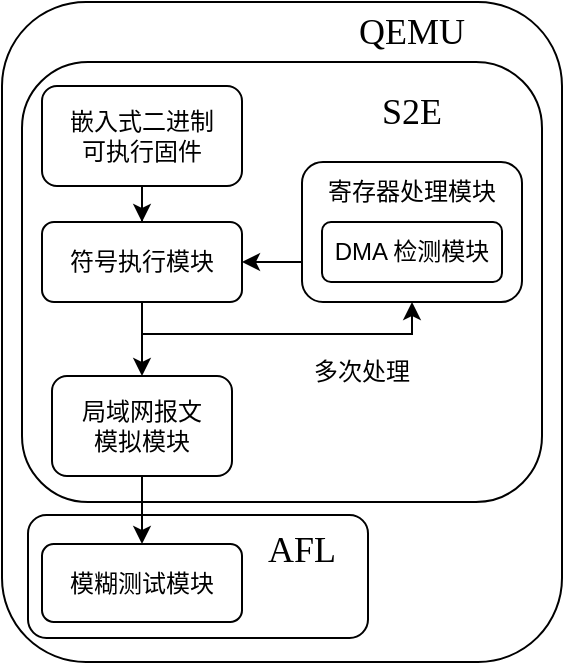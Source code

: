 <mxfile version="18.1.3" type="github" pages="6">
  <diagram id="nE82t7Sst-BgRWtlC8uI" name="系统结构">
    <mxGraphModel dx="1221" dy="620" grid="1" gridSize="10" guides="1" tooltips="1" connect="1" arrows="1" fold="1" page="1" pageScale="1" pageWidth="827" pageHeight="1169" math="0" shadow="0">
      <root>
        <mxCell id="0" />
        <mxCell id="1" parent="0" />
        <mxCell id="rAHRE5KFRPkHDP4VCmhV-14" value="" style="rounded=1;whiteSpace=wrap;html=1;fontFamily=Lucida Console;" parent="1" vertex="1">
          <mxGeometry x="190" y="130" width="280" height="330" as="geometry" />
        </mxCell>
        <mxCell id="rAHRE5KFRPkHDP4VCmhV-17" value="" style="rounded=1;whiteSpace=wrap;html=1;strokeWidth=1;fontFamily=Lucida Console;" parent="1" vertex="1">
          <mxGeometry x="200" y="160" width="260" height="220" as="geometry" />
        </mxCell>
        <mxCell id="rAHRE5KFRPkHDP4VCmhV-6" style="edgeStyle=orthogonalEdgeStyle;rounded=0;orthogonalLoop=1;jettySize=auto;html=1;fontFamily=Lucida Console;" parent="1" source="rAHRE5KFRPkHDP4VCmhV-1" target="rAHRE5KFRPkHDP4VCmhV-2" edge="1">
          <mxGeometry relative="1" as="geometry" />
        </mxCell>
        <mxCell id="rAHRE5KFRPkHDP4VCmhV-1" value="&lt;div&gt;嵌入式二进制&lt;/div&gt;&lt;div&gt;可执行固件&lt;/div&gt;" style="rounded=1;whiteSpace=wrap;html=1;fontFamily=Lucida Console;" parent="1" vertex="1">
          <mxGeometry x="210" y="172" width="100" height="50" as="geometry" />
        </mxCell>
        <mxCell id="rAHRE5KFRPkHDP4VCmhV-7" style="edgeStyle=orthogonalEdgeStyle;rounded=0;orthogonalLoop=1;jettySize=auto;html=1;fontFamily=Lucida Console;" parent="1" source="rAHRE5KFRPkHDP4VCmhV-2" target="rAHRE5KFRPkHDP4VCmhV-4" edge="1">
          <mxGeometry relative="1" as="geometry" />
        </mxCell>
        <mxCell id="rAHRE5KFRPkHDP4VCmhV-10" style="edgeStyle=orthogonalEdgeStyle;rounded=0;orthogonalLoop=1;jettySize=auto;html=1;entryX=0.5;entryY=1;entryDx=0;entryDy=0;fontFamily=Lucida Console;" parent="1" edge="1" target="rAHRE5KFRPkHDP4VCmhV-3">
          <mxGeometry relative="1" as="geometry">
            <Array as="points">
              <mxPoint x="260" y="296" />
              <mxPoint x="395" y="296" />
            </Array>
            <mxPoint x="260" y="276" as="sourcePoint" />
            <mxPoint x="395" y="276" as="targetPoint" />
          </mxGeometry>
        </mxCell>
        <mxCell id="rAHRE5KFRPkHDP4VCmhV-2" value="符号执行模块" style="rounded=1;whiteSpace=wrap;html=1;fontFamily=Lucida Console;" parent="1" vertex="1">
          <mxGeometry x="210" y="240" width="100" height="40" as="geometry" />
        </mxCell>
        <mxCell id="rAHRE5KFRPkHDP4VCmhV-11" style="edgeStyle=orthogonalEdgeStyle;rounded=0;orthogonalLoop=1;jettySize=auto;html=1;entryX=1;entryY=0.5;entryDx=0;entryDy=0;fontFamily=Lucida Console;" parent="1" source="rAHRE5KFRPkHDP4VCmhV-3" target="rAHRE5KFRPkHDP4VCmhV-2" edge="1">
          <mxGeometry relative="1" as="geometry">
            <Array as="points">
              <mxPoint x="330" y="260" />
              <mxPoint x="330" y="260" />
            </Array>
          </mxGeometry>
        </mxCell>
        <mxCell id="rAHRE5KFRPkHDP4VCmhV-3" value="" style="rounded=1;whiteSpace=wrap;html=1;fontFamily=Lucida Console;" parent="1" vertex="1">
          <mxGeometry x="340" y="210" width="110" height="70" as="geometry" />
        </mxCell>
        <mxCell id="rAHRE5KFRPkHDP4VCmhV-19" value="" style="rounded=1;whiteSpace=wrap;html=1;fontFamily=Lucida Console;" parent="1" vertex="1">
          <mxGeometry x="203" y="386.5" width="170" height="61.5" as="geometry" />
        </mxCell>
        <mxCell id="rAHRE5KFRPkHDP4VCmhV-12" style="edgeStyle=orthogonalEdgeStyle;rounded=0;orthogonalLoop=1;jettySize=auto;html=1;entryX=0.5;entryY=0;entryDx=0;entryDy=0;fontFamily=Lucida Console;" parent="1" source="rAHRE5KFRPkHDP4VCmhV-4" target="rAHRE5KFRPkHDP4VCmhV-5" edge="1">
          <mxGeometry relative="1" as="geometry" />
        </mxCell>
        <mxCell id="rAHRE5KFRPkHDP4VCmhV-4" value="&lt;div&gt;局域网报文&lt;/div&gt;&lt;div&gt;模拟模块&lt;/div&gt;" style="rounded=1;whiteSpace=wrap;html=1;fontFamily=Lucida Console;" parent="1" vertex="1">
          <mxGeometry x="215" y="317" width="90" height="50" as="geometry" />
        </mxCell>
        <mxCell id="rAHRE5KFRPkHDP4VCmhV-5" value="模糊测试模块" style="rounded=1;whiteSpace=wrap;html=1;fontFamily=Lucida Console;" parent="1" vertex="1">
          <mxGeometry x="210" y="401" width="100" height="39" as="geometry" />
        </mxCell>
        <mxCell id="rAHRE5KFRPkHDP4VCmhV-13" value="多次处理" style="text;html=1;strokeColor=none;fillColor=none;align=center;verticalAlign=middle;whiteSpace=wrap;rounded=0;fontFamily=Lucida Console;" parent="1" vertex="1">
          <mxGeometry x="340" y="300" width="60" height="30" as="geometry" />
        </mxCell>
        <mxCell id="rAHRE5KFRPkHDP4VCmhV-15" value="QEMU" style="text;html=1;strokeColor=none;fillColor=none;align=center;verticalAlign=middle;whiteSpace=wrap;rounded=0;dashed=1;fontFamily=Lucida Console;fontSize=18;" parent="1" vertex="1">
          <mxGeometry x="365" y="130" width="60" height="30" as="geometry" />
        </mxCell>
        <mxCell id="rAHRE5KFRPkHDP4VCmhV-18" value="S2E" style="text;html=1;strokeColor=none;fillColor=none;align=center;verticalAlign=middle;whiteSpace=wrap;rounded=0;dashed=1;fontFamily=Lucida Console;fontSize=18;" parent="1" vertex="1">
          <mxGeometry x="365" y="170" width="60" height="30" as="geometry" />
        </mxCell>
        <mxCell id="rAHRE5KFRPkHDP4VCmhV-20" value="AFL" style="text;html=1;strokeColor=none;fillColor=none;align=center;verticalAlign=middle;whiteSpace=wrap;rounded=0;dashed=1;fontFamily=Lucida Console;fontSize=18;" parent="1" vertex="1">
          <mxGeometry x="310" y="388.5" width="60" height="31.5" as="geometry" />
        </mxCell>
        <mxCell id="Z4cevCgZ3b8IsnEyB7Fx-1" value="DMA 检测模块" style="rounded=1;whiteSpace=wrap;html=1;" vertex="1" parent="1">
          <mxGeometry x="350" y="240" width="90" height="30" as="geometry" />
        </mxCell>
        <mxCell id="Z4cevCgZ3b8IsnEyB7Fx-2" value="寄存器处理模块" style="text;html=1;strokeColor=none;fillColor=none;align=center;verticalAlign=middle;whiteSpace=wrap;rounded=0;" vertex="1" parent="1">
          <mxGeometry x="350" y="210" width="90" height="30" as="geometry" />
        </mxCell>
      </root>
    </mxGraphModel>
  </diagram>
  <diagram id="QO6tgRFM_uS9HsGCGXgm" name="stateRegs">
    <mxGraphModel dx="1038" dy="487" grid="1" gridSize="10" guides="1" tooltips="1" connect="1" arrows="1" fold="1" page="1" pageScale="1" pageWidth="827" pageHeight="1169" math="0" shadow="0">
      <root>
        <mxCell id="0" />
        <mxCell id="1" parent="0" />
        <mxCell id="sjK3bK2tMlIkLwq6b-C--11" style="edgeStyle=orthogonalEdgeStyle;rounded=0;orthogonalLoop=1;jettySize=auto;html=1;entryX=0;entryY=0.5;entryDx=0;entryDy=0;fontFamily=Lucida Console;fontSize=12;" parent="1" source="p0mA4CcjupdVkxjA83lO-1" target="sjK3bK2tMlIkLwq6b-C--1" edge="1">
          <mxGeometry relative="1" as="geometry" />
        </mxCell>
        <mxCell id="xzRoaH3L9oUf6qEcPGD4-3" style="edgeStyle=orthogonalEdgeStyle;rounded=0;orthogonalLoop=1;jettySize=auto;html=1;entryX=0;entryY=0.25;entryDx=0;entryDy=0;" parent="1" source="p0mA4CcjupdVkxjA83lO-1" target="p0mA4CcjupdVkxjA83lO-2" edge="1">
          <mxGeometry relative="1" as="geometry">
            <Array as="points">
              <mxPoint x="150" y="265" />
              <mxPoint x="150" y="138" />
            </Array>
          </mxGeometry>
        </mxCell>
        <mxCell id="p0mA4CcjupdVkxjA83lO-1" value="改变状态" style="rounded=1;whiteSpace=wrap;html=1;fontFamily=Lucida Console;fontSize=12;strokeWidth=1;fillColor=#dae8fc;gradientColor=#7ea6e0;strokeColor=#6c8ebf;" parent="1" vertex="1">
          <mxGeometry x="181.25" y="245" width="74.5" height="30" as="geometry" />
        </mxCell>
        <mxCell id="sjK3bK2tMlIkLwq6b-C--5" style="edgeStyle=orthogonalEdgeStyle;rounded=0;orthogonalLoop=1;jettySize=auto;html=1;fontFamily=Lucida Console;fontSize=12;" parent="1" source="p0mA4CcjupdVkxjA83lO-2" target="p0mA4CcjupdVkxjA83lO-4" edge="1">
          <mxGeometry relative="1" as="geometry" />
        </mxCell>
        <mxCell id="sjK3bK2tMlIkLwq6b-C--14" style="edgeStyle=orthogonalEdgeStyle;rounded=0;orthogonalLoop=1;jettySize=auto;html=1;entryX=0.5;entryY=0;entryDx=0;entryDy=0;fontFamily=Lucida Console;fontSize=12;" parent="1" source="p0mA4CcjupdVkxjA83lO-2" target="sjK3bK2tMlIkLwq6b-C--4" edge="1">
          <mxGeometry relative="1" as="geometry" />
        </mxCell>
        <mxCell id="p0mA4CcjupdVkxjA83lO-2" value="&lt;div style=&quot;font-size: 12px&quot;&gt;监测寄存器写&lt;/div&gt;" style="rounded=1;whiteSpace=wrap;html=1;fontFamily=Lucida Console;fontSize=12;strokeWidth=1;fillColor=#dae8fc;gradientColor=#7ea6e0;strokeColor=#6c8ebf;" parent="1" vertex="1">
          <mxGeometry x="177" y="130" width="83" height="30" as="geometry" />
        </mxCell>
        <mxCell id="sjK3bK2tMlIkLwq6b-C--6" style="edgeStyle=orthogonalEdgeStyle;rounded=0;orthogonalLoop=1;jettySize=auto;html=1;fontFamily=Lucida Console;fontSize=12;" parent="1" source="p0mA4CcjupdVkxjA83lO-4" target="p0mA4CcjupdVkxjA83lO-1" edge="1">
          <mxGeometry relative="1" as="geometry">
            <Array as="points">
              <mxPoint x="218" y="270" />
              <mxPoint x="218" y="270" />
            </Array>
          </mxGeometry>
        </mxCell>
        <mxCell id="xzRoaH3L9oUf6qEcPGD4-1" style="edgeStyle=orthogonalEdgeStyle;rounded=0;orthogonalLoop=1;jettySize=auto;html=1;entryX=0;entryY=0.25;entryDx=0;entryDy=0;" parent="1" source="p0mA4CcjupdVkxjA83lO-4" target="p0mA4CcjupdVkxjA83lO-2" edge="1">
          <mxGeometry relative="1" as="geometry">
            <Array as="points">
              <mxPoint x="150" y="200" />
              <mxPoint x="150" y="138" />
            </Array>
          </mxGeometry>
        </mxCell>
        <mxCell id="p0mA4CcjupdVkxjA83lO-4" value="&lt;div style=&quot;font-size: 13px&quot;&gt;&lt;font style=&quot;font-size: 13px&quot;&gt;状态变化&lt;/font&gt;&lt;/div&gt;&lt;div style=&quot;font-size: 13px&quot;&gt;&lt;font style=&quot;font-size: 13px&quot;&gt;条件触发&lt;/font&gt;&lt;/div&gt;" style="rhombus;whiteSpace=wrap;html=1;fontFamily=Lucida Console;fontSize=13;strokeWidth=1;fillColor=#fff2cc;gradientColor=#ffd966;strokeColor=#d6b656;" parent="1" vertex="1">
          <mxGeometry x="163.5" y="175" width="110" height="50" as="geometry" />
        </mxCell>
        <mxCell id="sjK3bK2tMlIkLwq6b-C--15" style="edgeStyle=orthogonalEdgeStyle;rounded=0;orthogonalLoop=1;jettySize=auto;html=1;entryX=0.5;entryY=0;entryDx=0;entryDy=0;fontFamily=Lucida Console;fontSize=12;" parent="1" source="sjK3bK2tMlIkLwq6b-C--1" target="sjK3bK2tMlIkLwq6b-C--3" edge="1">
          <mxGeometry relative="1" as="geometry" />
        </mxCell>
        <mxCell id="sjK3bK2tMlIkLwq6b-C--1" value="判别状态" style="rhombus;whiteSpace=wrap;html=1;fontFamily=Lucida Console;fontSize=12;strokeWidth=1;fillColor=#fff2cc;gradientColor=#ffd966;strokeColor=#d6b656;" parent="1" vertex="1">
          <mxGeometry x="293" y="240" width="79" height="40" as="geometry" />
        </mxCell>
        <mxCell id="sjK3bK2tMlIkLwq6b-C--18" style="edgeStyle=orthogonalEdgeStyle;rounded=0;orthogonalLoop=1;jettySize=auto;html=1;entryX=1;entryY=0.5;entryDx=0;entryDy=0;fontFamily=Lucida Console;fontSize=12;" parent="1" source="sjK3bK2tMlIkLwq6b-C--3" target="sjK3bK2tMlIkLwq6b-C--16" edge="1">
          <mxGeometry relative="1" as="geometry" />
        </mxCell>
        <mxCell id="sjK3bK2tMlIkLwq6b-C--3" value="改变返回值" style="rounded=1;whiteSpace=wrap;html=1;fontFamily=Lucida Console;fontSize=12;strokeWidth=1;fillColor=#dae8fc;gradientColor=#7ea6e0;strokeColor=#6c8ebf;" parent="1" vertex="1">
          <mxGeometry x="294" y="300" width="77" height="30" as="geometry" />
        </mxCell>
        <mxCell id="xzRoaH3L9oUf6qEcPGD4-4" style="edgeStyle=orthogonalEdgeStyle;rounded=0;orthogonalLoop=1;jettySize=auto;html=1;entryX=0.5;entryY=0;entryDx=0;entryDy=0;" parent="1" source="sjK3bK2tMlIkLwq6b-C--4" target="sjK3bK2tMlIkLwq6b-C--1" edge="1">
          <mxGeometry relative="1" as="geometry" />
        </mxCell>
        <mxCell id="sjK3bK2tMlIkLwq6b-C--4" value="监测寄存器读" style="rounded=1;whiteSpace=wrap;html=1;fontFamily=Lucida Console;fontSize=12;strokeWidth=1;fillColor=#dae8fc;gradientColor=#7ea6e0;strokeColor=#6c8ebf;" parent="1" vertex="1">
          <mxGeometry x="289" y="182.5" width="87" height="35" as="geometry" />
        </mxCell>
        <mxCell id="sjK3bK2tMlIkLwq6b-C--16" value="生成符号值或具体值" style="rounded=1;whiteSpace=wrap;html=1;fontFamily=Lucida Console;fontSize=12;strokeWidth=1;fillColor=#dae8fc;gradientColor=#7ea6e0;strokeColor=#6c8ebf;" parent="1" vertex="1">
          <mxGeometry x="153.5" y="297.5" width="120" height="35" as="geometry" />
        </mxCell>
      </root>
    </mxGraphModel>
  </diagram>
  <diagram id="dLi7Fgwwqg6hsa0oKMWj" name="简单寄存器">
    <mxGraphModel dx="1038" dy="487" grid="1" gridSize="10" guides="1" tooltips="1" connect="1" arrows="1" fold="1" page="1" pageScale="1" pageWidth="827" pageHeight="1169" math="0" shadow="0">
      <root>
        <mxCell id="0" />
        <mxCell id="1" parent="0" />
        <mxCell id="0J7h_9KJz-B0SUihUd5I-4" style="edgeStyle=orthogonalEdgeStyle;rounded=0;orthogonalLoop=1;jettySize=auto;html=1;entryX=0.5;entryY=0;entryDx=0;entryDy=0;fontFamily=Lucida Console;fontSize=12;" parent="1" source="0J7h_9KJz-B0SUihUd5I-1" target="0J7h_9KJz-B0SUihUd5I-2" edge="1">
          <mxGeometry relative="1" as="geometry" />
        </mxCell>
        <mxCell id="0J7h_9KJz-B0SUihUd5I-1" value="输入固件" style="rounded=1;whiteSpace=wrap;html=1;fontFamily=Lucida Console;fontSize=12;strokeWidth=1;fillColor=#f5f5f5;gradientColor=#b3b3b3;strokeColor=#666666;" parent="1" vertex="1">
          <mxGeometry x="240" y="140" width="100" height="50" as="geometry" />
        </mxCell>
        <mxCell id="0J7h_9KJz-B0SUihUd5I-5" style="edgeStyle=orthogonalEdgeStyle;rounded=0;orthogonalLoop=1;jettySize=auto;html=1;fontFamily=Lucida Console;fontSize=12;" parent="1" source="0J7h_9KJz-B0SUihUd5I-2" target="0J7h_9KJz-B0SUihUd5I-3" edge="1">
          <mxGeometry relative="1" as="geometry" />
        </mxCell>
        <mxCell id="0J7h_9KJz-B0SUihUd5I-2" value="&lt;div&gt;特殊寄存器&lt;/div&gt;&lt;div&gt;特殊处理&lt;/div&gt;" style="rounded=1;whiteSpace=wrap;html=1;fontFamily=Lucida Console;fontSize=12;strokeWidth=1;fillColor=#f5f5f5;gradientColor=#b3b3b3;strokeColor=#666666;" parent="1" vertex="1">
          <mxGeometry x="240" y="210" width="100" height="50" as="geometry" />
        </mxCell>
        <mxCell id="0J7h_9KJz-B0SUihUd5I-3" value="&lt;div&gt;其余寄存器&lt;/div&gt;&lt;div&gt;交给符号执行&lt;br&gt;&lt;/div&gt;" style="rounded=1;whiteSpace=wrap;html=1;fontFamily=Lucida Console;fontSize=12;strokeWidth=1;fillColor=#f5f5f5;gradientColor=#b3b3b3;strokeColor=#666666;" parent="1" vertex="1">
          <mxGeometry x="240" y="280" width="100" height="50" as="geometry" />
        </mxCell>
      </root>
    </mxGraphModel>
  </diagram>
  <diagram id="5a1l8ZWmhHncDZ0eMIBK" name="normal-peripheral">
    <mxGraphModel dx="1038" dy="487" grid="1" gridSize="10" guides="1" tooltips="1" connect="1" arrows="1" fold="1" page="1" pageScale="1" pageWidth="827" pageHeight="1169" math="0" shadow="0">
      <root>
        <mxCell id="0" />
        <mxCell id="1" parent="0" />
        <mxCell id="ckRPrLF6z9kvrbaR56zv-40" value="" style="rounded=1;whiteSpace=wrap;html=1;fontSize=11;fillColor=#d5e8d4;strokeColor=#82b366;" parent="1" vertex="1">
          <mxGeometry x="401" y="320.5" width="239" height="79.5" as="geometry" />
        </mxCell>
        <mxCell id="ckRPrLF6z9kvrbaR56zv-37" value="" style="rounded=1;whiteSpace=wrap;html=1;fillColor=#d5e8d4;strokeColor=#82b366;" parent="1" vertex="1">
          <mxGeometry x="280" y="229" width="250" height="60" as="geometry" />
        </mxCell>
        <mxCell id="ckRPrLF6z9kvrbaR56zv-36" style="edgeStyle=orthogonalEdgeStyle;rounded=0;orthogonalLoop=1;jettySize=auto;html=1;entryX=0.5;entryY=0;entryDx=0;entryDy=0;" parent="1" source="ckRPrLF6z9kvrbaR56zv-1" target="ckRPrLF6z9kvrbaR56zv-4" edge="1">
          <mxGeometry relative="1" as="geometry">
            <Array as="points">
              <mxPoint x="335" y="230" />
              <mxPoint x="335" y="230" />
            </Array>
          </mxGeometry>
        </mxCell>
        <mxCell id="ckRPrLF6z9kvrbaR56zv-1" value="s2e 符号执行框架" style="rounded=1;whiteSpace=wrap;html=1;fillColor=#dae8fc;strokeColor=#6c8ebf;" parent="1" vertex="1">
          <mxGeometry x="284.25" y="180" width="107.5" height="40" as="geometry" />
        </mxCell>
        <mxCell id="ckRPrLF6z9kvrbaR56zv-42" style="edgeStyle=orthogonalEdgeStyle;rounded=0;orthogonalLoop=1;jettySize=auto;html=1;fontSize=11;" parent="1" source="ckRPrLF6z9kvrbaR56zv-4" target="ckRPrLF6z9kvrbaR56zv-16" edge="1">
          <mxGeometry relative="1" as="geometry">
            <Array as="points">
              <mxPoint x="340" y="300" />
              <mxPoint x="340" y="300" />
            </Array>
          </mxGeometry>
        </mxCell>
        <mxCell id="ckRPrLF6z9kvrbaR56zv-4" value="初始化数字值V" style="rounded=1;whiteSpace=wrap;html=1;fillColor=#dae8fc;strokeColor=#6c8ebf;" parent="1" vertex="1">
          <mxGeometry x="287.5" y="242" width="95" height="40" as="geometry" />
        </mxCell>
        <mxCell id="ckRPrLF6z9kvrbaR56zv-39" style="edgeStyle=orthogonalEdgeStyle;rounded=0;orthogonalLoop=1;jettySize=auto;html=1;entryX=0.801;entryY=0.994;entryDx=0;entryDy=0;entryPerimeter=0;fontSize=11;" parent="1" source="ckRPrLF6z9kvrbaR56zv-5" target="ckRPrLF6z9kvrbaR56zv-8" edge="1">
          <mxGeometry relative="1" as="geometry">
            <Array as="points">
              <mxPoint x="560" y="330" />
              <mxPoint x="484" y="330" />
            </Array>
          </mxGeometry>
        </mxCell>
        <mxCell id="ckRPrLF6z9kvrbaR56zv-5" value="对V 赋值" style="rounded=1;whiteSpace=wrap;html=1;fillColor=#dae8fc;strokeColor=#6c8ebf;" parent="1" vertex="1">
          <mxGeometry x="550" y="343.5" width="80" height="35" as="geometry" />
        </mxCell>
        <mxCell id="ckRPrLF6z9kvrbaR56zv-28" style="edgeStyle=orthogonalEdgeStyle;rounded=0;orthogonalLoop=1;jettySize=auto;html=1;" parent="1" source="ckRPrLF6z9kvrbaR56zv-6" target="ckRPrLF6z9kvrbaR56zv-8" edge="1">
          <mxGeometry relative="1" as="geometry">
            <Array as="points">
              <mxPoint x="469" y="320" />
              <mxPoint x="469" y="320" />
            </Array>
          </mxGeometry>
        </mxCell>
        <mxCell id="ckRPrLF6z9kvrbaR56zv-32" style="edgeStyle=orthogonalEdgeStyle;rounded=0;orthogonalLoop=1;jettySize=auto;html=1;entryX=0;entryY=0.5;entryDx=0;entryDy=0;" parent="1" source="ckRPrLF6z9kvrbaR56zv-6" target="ckRPrLF6z9kvrbaR56zv-5" edge="1">
          <mxGeometry relative="1" as="geometry" />
        </mxCell>
        <mxCell id="ckRPrLF6z9kvrbaR56zv-6" value="&lt;div&gt;根据内存地址&lt;/div&gt;&lt;div&gt;进行判断&lt;/div&gt;" style="rhombus;whiteSpace=wrap;html=1;fillColor=#fff2cc;strokeColor=#d6b656;" parent="1" vertex="1">
          <mxGeometry x="414" y="329" width="110" height="64" as="geometry" />
        </mxCell>
        <mxCell id="ckRPrLF6z9kvrbaR56zv-25" style="edgeStyle=orthogonalEdgeStyle;rounded=0;orthogonalLoop=1;jettySize=auto;html=1;entryX=1;entryY=0.5;entryDx=0;entryDy=0;" parent="1" source="ckRPrLF6z9kvrbaR56zv-8" target="ckRPrLF6z9kvrbaR56zv-1" edge="1">
          <mxGeometry relative="1" as="geometry">
            <Array as="points">
              <mxPoint x="440" y="200" />
            </Array>
          </mxGeometry>
        </mxCell>
        <mxCell id="ckRPrLF6z9kvrbaR56zv-8" value="&lt;div&gt;利用V生成具体&lt;/div&gt;&lt;div&gt;或符号值&lt;/div&gt;" style="rounded=1;whiteSpace=wrap;html=1;fillColor=#dae8fc;strokeColor=#6c8ebf;" parent="1" vertex="1">
          <mxGeometry x="407" y="240" width="96" height="40" as="geometry" />
        </mxCell>
        <mxCell id="ckRPrLF6z9kvrbaR56zv-30" style="edgeStyle=orthogonalEdgeStyle;rounded=0;orthogonalLoop=1;jettySize=auto;html=1;entryX=0;entryY=0.5;entryDx=0;entryDy=0;" parent="1" source="ckRPrLF6z9kvrbaR56zv-16" target="ckRPrLF6z9kvrbaR56zv-6" edge="1">
          <mxGeometry relative="1" as="geometry" />
        </mxCell>
        <mxCell id="ckRPrLF6z9kvrbaR56zv-16" value="传入的参数" style="swimlane;fontStyle=0;childLayout=stackLayout;horizontal=1;startSize=30;horizontalStack=0;resizeParent=1;resizeParentMax=0;resizeLast=0;collapsible=1;marginBottom=0;fillColor=#dae8fc;strokeColor=#6c8ebf;" parent="1" vertex="1">
          <mxGeometry x="288" y="300" width="95" height="120" as="geometry" />
        </mxCell>
        <mxCell id="ckRPrLF6z9kvrbaR56zv-17" value="寄存器内存地址" style="text;strokeColor=#82b366;fillColor=#d5e8d4;align=left;verticalAlign=middle;spacingLeft=4;spacingRight=4;overflow=hidden;points=[[0,0.5],[1,0.5]];portConstraint=eastwest;rotatable=0;" parent="ckRPrLF6z9kvrbaR56zv-16" vertex="1">
          <mxGeometry y="30" width="95" height="30" as="geometry" />
        </mxCell>
        <mxCell id="ckRPrLF6z9kvrbaR56zv-18" value="寄存器内的值" style="text;strokeColor=#6c8ebf;fillColor=#dae8fc;align=left;verticalAlign=middle;spacingLeft=4;spacingRight=4;overflow=hidden;points=[[0,0.5],[1,0.5]];portConstraint=eastwest;rotatable=0;" parent="ckRPrLF6z9kvrbaR56zv-16" vertex="1">
          <mxGeometry y="60" width="95" height="30" as="geometry" />
        </mxCell>
        <mxCell id="ckRPrLF6z9kvrbaR56zv-19" value="指向 V 的指针" style="text;strokeColor=#82b366;fillColor=#d5e8d4;align=left;verticalAlign=middle;spacingLeft=4;spacingRight=4;overflow=hidden;points=[[0,0.5],[1,0.5]];portConstraint=eastwest;rotatable=0;" parent="ckRPrLF6z9kvrbaR56zv-16" vertex="1">
          <mxGeometry y="90" width="95" height="30" as="geometry" />
        </mxCell>
        <mxCell id="ckRPrLF6z9kvrbaR56zv-38" value="&lt;div style=&quot;font-size: 11px;&quot;&gt;监&lt;/div&gt;&lt;div style=&quot;font-size: 11px;&quot;&gt;控&lt;/div&gt;&lt;div style=&quot;font-size: 11px;&quot;&gt;函&lt;/div&gt;&lt;div style=&quot;font-size: 11px;&quot;&gt;数&lt;/div&gt;" style="text;html=1;strokeColor=none;fillColor=none;align=center;verticalAlign=middle;whiteSpace=wrap;rounded=0;fontSize=11;" parent="1" vertex="1">
          <mxGeometry x="500" y="229" width="32" height="60" as="geometry" />
        </mxCell>
        <mxCell id="ckRPrLF6z9kvrbaR56zv-41" value="具体函数" style="text;html=1;strokeColor=none;fillColor=none;align=center;verticalAlign=middle;whiteSpace=wrap;rounded=0;fontSize=11;" parent="1" vertex="1">
          <mxGeometry x="575" y="318" width="60" height="30" as="geometry" />
        </mxCell>
      </root>
    </mxGraphModel>
  </diagram>
  <diagram id="0EYNLafy1CXaOQUrjuML" name="ETH block">
    <mxGraphModel dx="1038" dy="527" grid="1" gridSize="10" guides="1" tooltips="1" connect="1" arrows="1" fold="1" page="1" pageScale="1" pageWidth="827" pageHeight="1169" math="0" shadow="0">
      <root>
        <mxCell id="0" />
        <mxCell id="1" parent="0" />
        <mxCell id="NP2Zr7fTc2TJIHVX4eCN-40" value="" style="rounded=0;whiteSpace=wrap;html=1;fontSize=11;fillColor=#f8cecc;strokeColor=#b85450;" parent="1" vertex="1">
          <mxGeometry x="50" y="80" width="60" height="270" as="geometry" />
        </mxCell>
        <mxCell id="NP2Zr7fTc2TJIHVX4eCN-38" value="" style="rounded=0;whiteSpace=wrap;html=1;fontSize=11;fillColor=#fff2cc;strokeColor=#d6b656;" parent="1" vertex="1">
          <mxGeometry x="120" y="80" width="220" height="270" as="geometry" />
        </mxCell>
        <mxCell id="NP2Zr7fTc2TJIHVX4eCN-29" style="edgeStyle=orthogonalEdgeStyle;rounded=0;orthogonalLoop=1;jettySize=auto;html=1;fontSize=11;startArrow=classic;startFill=1;entryX=0.001;entryY=0.347;entryDx=0;entryDy=0;entryPerimeter=0;" parent="1" source="NP2Zr7fTc2TJIHVX4eCN-22" target="NP2Zr7fTc2TJIHVX4eCN-20" edge="1">
          <mxGeometry relative="1" as="geometry">
            <mxPoint x="350" y="170" as="targetPoint" />
            <Array as="points">
              <mxPoint x="350" y="170" />
            </Array>
          </mxGeometry>
        </mxCell>
        <mxCell id="NP2Zr7fTc2TJIHVX4eCN-22" value="" style="rounded=0;whiteSpace=wrap;html=1;fontSize=11;fillColor=#dae8fc;strokeColor=#6c8ebf;" parent="1" vertex="1">
          <mxGeometry x="124" y="140" width="210" height="60" as="geometry" />
        </mxCell>
        <mxCell id="NP2Zr7fTc2TJIHVX4eCN-31" value="MDC" style="edgeStyle=orthogonalEdgeStyle;rounded=0;orthogonalLoop=1;jettySize=auto;html=1;entryX=0;entryY=0.75;entryDx=0;entryDy=0;fontSize=11;startArrow=none;startFill=0;" parent="1" source="NP2Zr7fTc2TJIHVX4eCN-20" target="NP2Zr7fTc2TJIHVX4eCN-17" edge="1">
          <mxGeometry relative="1" as="geometry">
            <Array as="points">
              <mxPoint x="550" y="275" />
              <mxPoint x="550" y="275" />
            </Array>
          </mxGeometry>
        </mxCell>
        <mxCell id="NP2Zr7fTc2TJIHVX4eCN-20" value="" style="rounded=0;whiteSpace=wrap;html=1;fontSize=11;fillColor=#dae8fc;strokeColor=#6c8ebf;" parent="1" vertex="1">
          <mxGeometry x="355" y="80" width="170" height="260" as="geometry" />
        </mxCell>
        <mxCell id="NP2Zr7fTc2TJIHVX4eCN-19" value="" style="rounded=0;whiteSpace=wrap;html=1;fontSize=11;fillColor=#dae8fc;strokeColor=#6c8ebf;" parent="1" vertex="1">
          <mxGeometry x="235" y="235" width="90" height="110" as="geometry" />
        </mxCell>
        <mxCell id="NP2Zr7fTc2TJIHVX4eCN-1" value="AHB Slave interface" style="rounded=0;whiteSpace=wrap;html=1;fontSize=11;rotation=-90;fillColor=#d5e8d4;strokeColor=#82b366;" parent="1" vertex="1">
          <mxGeometry x="20" y="150" width="120" height="30" as="geometry" />
        </mxCell>
        <mxCell id="NP2Zr7fTc2TJIHVX4eCN-3" value="&lt;div&gt;Bus matrix&lt;/div&gt;" style="shape=trapezoid;perimeter=trapezoidPerimeter;whiteSpace=wrap;html=1;fixedSize=1;fontSize=11;rotation=-90;fillColor=#d5e8d4;strokeColor=#82b366;" parent="1" vertex="1">
          <mxGeometry x="25" y="280" width="110" height="20" as="geometry" />
        </mxCell>
        <mxCell id="NP2Zr7fTc2TJIHVX4eCN-24" style="edgeStyle=orthogonalEdgeStyle;rounded=0;orthogonalLoop=1;jettySize=auto;html=1;fontSize=11;" parent="1" source="NP2Zr7fTc2TJIHVX4eCN-5" target="NP2Zr7fTc2TJIHVX4eCN-3" edge="1">
          <mxGeometry relative="1" as="geometry" />
        </mxCell>
        <mxCell id="NP2Zr7fTc2TJIHVX4eCN-25" style="edgeStyle=orthogonalEdgeStyle;rounded=0;orthogonalLoop=1;jettySize=auto;html=1;fontSize=11;" parent="1" source="NP2Zr7fTc2TJIHVX4eCN-5" target="NP2Zr7fTc2TJIHVX4eCN-19" edge="1">
          <mxGeometry relative="1" as="geometry" />
        </mxCell>
        <mxCell id="NP2Zr7fTc2TJIHVX4eCN-5" value="&lt;div&gt;Ethenet&lt;/div&gt;&lt;div&gt;DMA&lt;br&gt;&lt;/div&gt;" style="rounded=0;whiteSpace=wrap;html=1;fontSize=11;fillColor=#d5e8d4;strokeColor=#82b366;" parent="1" vertex="1">
          <mxGeometry x="140" y="270" width="60" height="40" as="geometry" />
        </mxCell>
        <mxCell id="NP2Zr7fTc2TJIHVX4eCN-23" style="edgeStyle=orthogonalEdgeStyle;rounded=0;orthogonalLoop=1;jettySize=auto;html=1;fontSize=11;startArrow=classic;startFill=1;exitX=0.004;exitY=0.451;exitDx=0;exitDy=0;exitPerimeter=0;entryX=0.481;entryY=0.974;entryDx=0;entryDy=0;entryPerimeter=0;" parent="1" source="NP2Zr7fTc2TJIHVX4eCN-22" target="NP2Zr7fTc2TJIHVX4eCN-1" edge="1">
          <mxGeometry relative="1" as="geometry">
            <mxPoint x="125" y="135" as="sourcePoint" />
            <mxPoint x="110" y="167" as="targetPoint" />
          </mxGeometry>
        </mxCell>
        <mxCell id="NP2Zr7fTc2TJIHVX4eCN-6" value="&lt;div&gt;DMA control &amp;amp;&lt;/div&gt;&lt;div&gt;status register&lt;br&gt;&lt;/div&gt;" style="rounded=0;whiteSpace=wrap;html=1;fontSize=11;fillColor=#d5e8d4;strokeColor=#82b366;" parent="1" vertex="1">
          <mxGeometry x="134" y="147.5" width="90" height="45" as="geometry" />
        </mxCell>
        <mxCell id="NP2Zr7fTc2TJIHVX4eCN-7" value="&lt;div&gt;Operation mode&lt;/div&gt;&lt;div&gt;register&lt;br&gt;&lt;/div&gt;" style="rounded=0;whiteSpace=wrap;html=1;fontSize=11;fillColor=#d5e8d4;strokeColor=#82b366;" parent="1" vertex="1">
          <mxGeometry x="234" y="147.5" width="90" height="45" as="geometry" />
        </mxCell>
        <mxCell id="NP2Zr7fTc2TJIHVX4eCN-26" style="edgeStyle=orthogonalEdgeStyle;rounded=0;orthogonalLoop=1;jettySize=auto;html=1;fontSize=11;startArrow=classic;startFill=1;" parent="1" source="NP2Zr7fTc2TJIHVX4eCN-8" edge="1">
          <mxGeometry relative="1" as="geometry">
            <mxPoint x="355" y="265" as="targetPoint" />
            <Array as="points">
              <mxPoint x="355" y="265" />
            </Array>
          </mxGeometry>
        </mxCell>
        <mxCell id="NP2Zr7fTc2TJIHVX4eCN-8" value="&lt;div&gt;2 Kbyte&lt;/div&gt;&lt;div&gt;RX FIFO&lt;br&gt;&lt;/div&gt;" style="rounded=0;whiteSpace=wrap;html=1;fontSize=11;fillColor=#d5e8d4;strokeColor=#82b366;" parent="1" vertex="1">
          <mxGeometry x="245" y="245" width="70" height="40" as="geometry" />
        </mxCell>
        <mxCell id="NP2Zr7fTc2TJIHVX4eCN-28" style="edgeStyle=orthogonalEdgeStyle;rounded=0;orthogonalLoop=1;jettySize=auto;html=1;entryX=-0.002;entryY=0.904;entryDx=0;entryDy=0;entryPerimeter=0;fontSize=11;startArrow=classic;startFill=1;" parent="1" source="NP2Zr7fTc2TJIHVX4eCN-9" target="NP2Zr7fTc2TJIHVX4eCN-20" edge="1">
          <mxGeometry relative="1" as="geometry">
            <Array as="points">
              <mxPoint x="345" y="315" />
              <mxPoint x="345" y="315" />
            </Array>
          </mxGeometry>
        </mxCell>
        <mxCell id="NP2Zr7fTc2TJIHVX4eCN-9" value="&lt;div&gt;2 Kbyte&lt;/div&gt;&lt;div&gt;TX FIFO&lt;br&gt;&lt;/div&gt;" style="rounded=0;whiteSpace=wrap;html=1;fontSize=11;fillColor=#d5e8d4;strokeColor=#82b366;" parent="1" vertex="1">
          <mxGeometry x="245" y="295" width="70" height="40" as="geometry" />
        </mxCell>
        <mxCell id="NP2Zr7fTc2TJIHVX4eCN-10" value="&lt;div&gt;MAC &lt;br&gt;&lt;/div&gt;&lt;div&gt;control&lt;/div&gt;&lt;div&gt;registers&lt;br&gt;&lt;/div&gt;" style="rounded=0;whiteSpace=wrap;html=1;fontSize=11;fillColor=#d5e8d4;strokeColor=#82b366;" parent="1" vertex="1">
          <mxGeometry x="380" y="157.5" width="120" height="60" as="geometry" />
        </mxCell>
        <mxCell id="NP2Zr7fTc2TJIHVX4eCN-11" value="&lt;div&gt;checksum&lt;/div&gt;&lt;div&gt;offload&lt;br&gt;&lt;/div&gt;" style="rounded=0;whiteSpace=wrap;html=1;fontSize=11;fillColor=#d5e8d4;strokeColor=#82b366;" parent="1" vertex="1">
          <mxGeometry x="365" y="245" width="70" height="40" as="geometry" />
        </mxCell>
        <mxCell id="NP2Zr7fTc2TJIHVX4eCN-12" value="&lt;div&gt;PTP&lt;/div&gt;&lt;div&gt;IEEE 1588&lt;br&gt;&lt;/div&gt;" style="rounded=0;whiteSpace=wrap;html=1;fontSize=11;fillColor=#d5e8d4;strokeColor=#82b366;" parent="1" vertex="1">
          <mxGeometry x="445" y="245" width="70" height="40" as="geometry" />
        </mxCell>
        <mxCell id="NP2Zr7fTc2TJIHVX4eCN-13" value="PMT" style="rounded=0;whiteSpace=wrap;html=1;fontSize=11;fillColor=#d5e8d4;strokeColor=#82b366;" parent="1" vertex="1">
          <mxGeometry x="365" y="295" width="70" height="40" as="geometry" />
        </mxCell>
        <mxCell id="NP2Zr7fTc2TJIHVX4eCN-14" value="MMC" style="rounded=0;whiteSpace=wrap;html=1;fontSize=11;fillColor=#d5e8d4;strokeColor=#82b366;" parent="1" vertex="1">
          <mxGeometry x="445" y="295" width="70" height="40" as="geometry" />
        </mxCell>
        <mxCell id="NP2Zr7fTc2TJIHVX4eCN-35" value="MII" style="edgeStyle=orthogonalEdgeStyle;rounded=0;orthogonalLoop=1;jettySize=auto;html=1;fontSize=11;startArrow=none;startFill=0;exitX=0.25;exitY=0;exitDx=0;exitDy=0;" parent="1" source="NP2Zr7fTc2TJIHVX4eCN-15" edge="1">
          <mxGeometry relative="1" as="geometry">
            <mxPoint x="540" y="110" as="targetPoint" />
            <Array as="points">
              <mxPoint x="640" y="160" />
              <mxPoint x="540" y="160" />
            </Array>
          </mxGeometry>
        </mxCell>
        <mxCell id="NP2Zr7fTc2TJIHVX4eCN-37" style="edgeStyle=orthogonalEdgeStyle;rounded=0;orthogonalLoop=1;jettySize=auto;html=1;entryX=0;entryY=0.25;entryDx=0;entryDy=0;fontSize=11;startArrow=classic;startFill=1;" parent="1" source="NP2Zr7fTc2TJIHVX4eCN-15" target="NP2Zr7fTc2TJIHVX4eCN-17" edge="1">
          <mxGeometry relative="1" as="geometry" />
        </mxCell>
        <mxCell id="NP2Zr7fTc2TJIHVX4eCN-15" value="Select" style="shape=offPageConnector;whiteSpace=wrap;html=1;fontSize=11;rotation=-90;fillColor=#d5e8d4;strokeColor=#82b366;" parent="1" vertex="1">
          <mxGeometry x="620" y="125" width="80" height="40" as="geometry" />
        </mxCell>
        <mxCell id="NP2Zr7fTc2TJIHVX4eCN-30" style="edgeStyle=orthogonalEdgeStyle;rounded=0;orthogonalLoop=1;jettySize=auto;html=1;entryX=0.999;entryY=0.118;entryDx=0;entryDy=0;entryPerimeter=0;fontSize=11;startArrow=classic;startFill=1;" parent="1" source="NP2Zr7fTc2TJIHVX4eCN-16" target="NP2Zr7fTc2TJIHVX4eCN-20" edge="1">
          <mxGeometry relative="1" as="geometry" />
        </mxCell>
        <mxCell id="NP2Zr7fTc2TJIHVX4eCN-36" style="edgeStyle=orthogonalEdgeStyle;rounded=0;orthogonalLoop=1;jettySize=auto;html=1;entryX=0.818;entryY=0;entryDx=0;entryDy=0;entryPerimeter=0;fontSize=11;startArrow=none;startFill=0;" parent="1" source="NP2Zr7fTc2TJIHVX4eCN-16" target="NP2Zr7fTc2TJIHVX4eCN-15" edge="1">
          <mxGeometry relative="1" as="geometry">
            <Array as="points">
              <mxPoint x="640" y="120" />
            </Array>
          </mxGeometry>
        </mxCell>
        <mxCell id="NP2Zr7fTc2TJIHVX4eCN-16" value="&lt;div&gt;RMII&lt;/div&gt;&lt;div&gt;Interface&lt;br&gt;&lt;/div&gt;" style="rounded=0;whiteSpace=wrap;html=1;fontSize=11;fillColor=#d5e8d4;strokeColor=#82b366;" parent="1" vertex="1">
          <mxGeometry x="550" y="80" width="60" height="60" as="geometry" />
        </mxCell>
        <mxCell id="NP2Zr7fTc2TJIHVX4eCN-33" value="MDIO" style="edgeStyle=orthogonalEdgeStyle;rounded=0;orthogonalLoop=1;jettySize=auto;html=1;entryX=1.002;entryY=0.912;entryDx=0;entryDy=0;entryPerimeter=0;fontSize=11;startArrow=none;startFill=0;" parent="1" source="NP2Zr7fTc2TJIHVX4eCN-17" target="NP2Zr7fTc2TJIHVX4eCN-20" edge="1">
          <mxGeometry relative="1" as="geometry">
            <Array as="points">
              <mxPoint x="670" y="317" />
              <mxPoint x="670" y="317" />
            </Array>
          </mxGeometry>
        </mxCell>
        <mxCell id="NP2Zr7fTc2TJIHVX4eCN-17" value="&lt;div&gt;External&lt;/div&gt;&lt;div&gt;PHY&lt;br&gt;&lt;/div&gt;" style="rounded=0;whiteSpace=wrap;html=1;fontSize=11;fillColor=#d5e8d4;strokeColor=#82b366;" parent="1" vertex="1">
          <mxGeometry x="710" y="80" width="60" height="260" as="geometry" />
        </mxCell>
        <mxCell id="NP2Zr7fTc2TJIHVX4eCN-21" value="&lt;div&gt;Media access control&lt;/div&gt;&lt;div&gt;MAC 802.3&lt;br&gt;&lt;/div&gt;" style="text;html=1;strokeColor=none;fillColor=none;align=center;verticalAlign=middle;whiteSpace=wrap;rounded=0;fontSize=11;" parent="1" vertex="1">
          <mxGeometry x="390" y="105" width="100" height="45" as="geometry" />
        </mxCell>
      </root>
    </mxGraphModel>
  </diagram>
  <diagram id="-RWtgkQBKceWn5tr53ti" name="MACRegs">
    <mxGraphModel dx="865" dy="439" grid="1" gridSize="10" guides="1" tooltips="1" connect="1" arrows="1" fold="1" page="1" pageScale="1" pageWidth="827" pageHeight="1169" math="0" shadow="0">
      <root>
        <mxCell id="0" />
        <mxCell id="1" parent="0" />
        <mxCell id="ILDKcyqLSbA14FAXkanf-1" value="" style="rounded=0;whiteSpace=wrap;html=1;" vertex="1" parent="1">
          <mxGeometry x="80" y="135" width="550" height="60" as="geometry" />
        </mxCell>
        <mxCell id="ILDKcyqLSbA14FAXkanf-2" value="Reserved" style="text;html=1;strokeColor=none;fillColor=none;align=center;verticalAlign=middle;whiteSpace=wrap;rounded=0;" vertex="1" parent="1">
          <mxGeometry x="90" y="150" width="60" height="30" as="geometry" />
        </mxCell>
        <mxCell id="ILDKcyqLSbA14FAXkanf-3" value="" style="rounded=0;whiteSpace=wrap;html=1;" vertex="1" parent="1">
          <mxGeometry x="610" y="135" width="30" height="60" as="geometry" />
        </mxCell>
        <mxCell id="ILDKcyqLSbA14FAXkanf-4" value="MB" style="text;html=1;strokeColor=none;fillColor=none;align=center;verticalAlign=middle;whiteSpace=wrap;rounded=0;" vertex="1" parent="1">
          <mxGeometry x="610" y="140" width="30" height="25" as="geometry" />
        </mxCell>
        <mxCell id="ILDKcyqLSbA14FAXkanf-5" value="" style="rounded=0;whiteSpace=wrap;html=1;" vertex="1" parent="1">
          <mxGeometry x="580" y="135" width="30" height="60" as="geometry" />
        </mxCell>
        <mxCell id="ILDKcyqLSbA14FAXkanf-6" value="" style="rounded=0;whiteSpace=wrap;html=1;" vertex="1" parent="1">
          <mxGeometry x="490" y="135" width="90" height="60" as="geometry" />
        </mxCell>
        <mxCell id="ILDKcyqLSbA14FAXkanf-7" value="Reserved" style="rounded=0;whiteSpace=wrap;html=1;rotation=-90;" vertex="1" parent="1">
          <mxGeometry x="445" y="150" width="60" height="30" as="geometry" />
        </mxCell>
        <mxCell id="ILDKcyqLSbA14FAXkanf-8" value="" style="rounded=0;whiteSpace=wrap;html=1;fontStyle=1" vertex="1" parent="1">
          <mxGeometry x="310" y="135" width="150" height="60" as="geometry" />
        </mxCell>
        <mxCell id="ILDKcyqLSbA14FAXkanf-9" value="" style="rounded=0;whiteSpace=wrap;html=1;fontStyle=1" vertex="1" parent="1">
          <mxGeometry x="160" y="135" width="150" height="60" as="geometry" />
        </mxCell>
        <mxCell id="ILDKcyqLSbA14FAXkanf-10" value="" style="rounded=0;whiteSpace=wrap;html=1;" vertex="1" parent="1">
          <mxGeometry x="160" y="170" width="30" height="25" as="geometry" />
        </mxCell>
        <mxCell id="ILDKcyqLSbA14FAXkanf-11" value="" style="rounded=0;whiteSpace=wrap;html=1;" vertex="1" parent="1">
          <mxGeometry x="190" y="170" width="30" height="25" as="geometry" />
        </mxCell>
        <mxCell id="ILDKcyqLSbA14FAXkanf-12" value="" style="rounded=0;whiteSpace=wrap;html=1;" vertex="1" parent="1">
          <mxGeometry x="220" y="170" width="30" height="25" as="geometry" />
        </mxCell>
        <mxCell id="ILDKcyqLSbA14FAXkanf-14" value="" style="rounded=0;whiteSpace=wrap;html=1;" vertex="1" parent="1">
          <mxGeometry x="250" y="170" width="30" height="25" as="geometry" />
        </mxCell>
        <mxCell id="ILDKcyqLSbA14FAXkanf-15" value="" style="rounded=0;whiteSpace=wrap;html=1;" vertex="1" parent="1">
          <mxGeometry x="280" y="170" width="30" height="25" as="geometry" />
        </mxCell>
        <mxCell id="ILDKcyqLSbA14FAXkanf-16" value="" style="rounded=0;whiteSpace=wrap;html=1;" vertex="1" parent="1">
          <mxGeometry x="310" y="170" width="30" height="25" as="geometry" />
        </mxCell>
        <mxCell id="ILDKcyqLSbA14FAXkanf-17" value="" style="rounded=0;whiteSpace=wrap;html=1;" vertex="1" parent="1">
          <mxGeometry x="340" y="170" width="30" height="25" as="geometry" />
        </mxCell>
        <mxCell id="ILDKcyqLSbA14FAXkanf-18" value="" style="rounded=0;whiteSpace=wrap;html=1;" vertex="1" parent="1">
          <mxGeometry x="370" y="170" width="30" height="25" as="geometry" />
        </mxCell>
        <mxCell id="ILDKcyqLSbA14FAXkanf-19" value="" style="rounded=0;whiteSpace=wrap;html=1;" vertex="1" parent="1">
          <mxGeometry x="400" y="170" width="30" height="25" as="geometry" />
        </mxCell>
        <mxCell id="ILDKcyqLSbA14FAXkanf-20" value="" style="rounded=0;whiteSpace=wrap;html=1;" vertex="1" parent="1">
          <mxGeometry x="430" y="170" width="30" height="25" as="geometry" />
        </mxCell>
        <mxCell id="ILDKcyqLSbA14FAXkanf-21" value="" style="rounded=0;whiteSpace=wrap;html=1;" vertex="1" parent="1">
          <mxGeometry x="490" y="170" width="30" height="25" as="geometry" />
        </mxCell>
        <mxCell id="ILDKcyqLSbA14FAXkanf-22" value="" style="rounded=0;whiteSpace=wrap;html=1;" vertex="1" parent="1">
          <mxGeometry x="520" y="170" width="30" height="25" as="geometry" />
        </mxCell>
        <mxCell id="ILDKcyqLSbA14FAXkanf-23" value="" style="rounded=0;whiteSpace=wrap;html=1;" vertex="1" parent="1">
          <mxGeometry x="550" y="170" width="30" height="25" as="geometry" />
        </mxCell>
        <mxCell id="ILDKcyqLSbA14FAXkanf-24" value="" style="rounded=0;whiteSpace=wrap;html=1;" vertex="1" parent="1">
          <mxGeometry x="580" y="170" width="30" height="25" as="geometry" />
        </mxCell>
        <mxCell id="ILDKcyqLSbA14FAXkanf-25" value="" style="rounded=0;whiteSpace=wrap;html=1;" vertex="1" parent="1">
          <mxGeometry x="610" y="170" width="30" height="25" as="geometry" />
        </mxCell>
        <mxCell id="ILDKcyqLSbA14FAXkanf-26" value="0" style="text;html=1;strokeColor=none;fillColor=none;align=center;verticalAlign=middle;whiteSpace=wrap;rounded=0;" vertex="1" parent="1">
          <mxGeometry x="615" y="110" width="20" height="20" as="geometry" />
        </mxCell>
        <mxCell id="ILDKcyqLSbA14FAXkanf-27" value="1" style="text;html=1;strokeColor=none;fillColor=none;align=center;verticalAlign=middle;whiteSpace=wrap;rounded=0;" vertex="1" parent="1">
          <mxGeometry x="585" y="110" width="20" height="20" as="geometry" />
        </mxCell>
        <mxCell id="ILDKcyqLSbA14FAXkanf-29" value="2" style="text;html=1;strokeColor=none;fillColor=none;align=center;verticalAlign=middle;whiteSpace=wrap;rounded=0;" vertex="1" parent="1">
          <mxGeometry x="555" y="110" width="20" height="20" as="geometry" />
        </mxCell>
        <mxCell id="ILDKcyqLSbA14FAXkanf-30" value="3" style="text;html=1;strokeColor=none;fillColor=none;align=center;verticalAlign=middle;whiteSpace=wrap;rounded=0;" vertex="1" parent="1">
          <mxGeometry x="525" y="110" width="20" height="20" as="geometry" />
        </mxCell>
        <mxCell id="ILDKcyqLSbA14FAXkanf-31" value="4" style="text;html=1;strokeColor=none;fillColor=none;align=center;verticalAlign=middle;whiteSpace=wrap;rounded=0;" vertex="1" parent="1">
          <mxGeometry x="495" y="110" width="20" height="20" as="geometry" />
        </mxCell>
        <mxCell id="ILDKcyqLSbA14FAXkanf-32" value="MW" style="text;html=1;strokeColor=none;fillColor=none;align=center;verticalAlign=middle;whiteSpace=wrap;rounded=0;" vertex="1" parent="1">
          <mxGeometry x="580" y="140" width="30" height="25" as="geometry" />
        </mxCell>
        <mxCell id="ILDKcyqLSbA14FAXkanf-33" value="5" style="text;html=1;strokeColor=none;fillColor=none;align=center;verticalAlign=middle;whiteSpace=wrap;rounded=0;" vertex="1" parent="1">
          <mxGeometry x="465" y="110" width="20" height="20" as="geometry" />
        </mxCell>
        <mxCell id="ILDKcyqLSbA14FAXkanf-36" value="MR" style="text;html=1;strokeColor=none;fillColor=none;align=center;verticalAlign=middle;whiteSpace=wrap;rounded=0;" vertex="1" parent="1">
          <mxGeometry x="370" y="140" width="30" height="25" as="geometry" />
        </mxCell>
        <mxCell id="ILDKcyqLSbA14FAXkanf-37" value="CR" style="text;html=1;strokeColor=none;fillColor=none;align=center;verticalAlign=middle;whiteSpace=wrap;rounded=0;" vertex="1" parent="1">
          <mxGeometry x="520" y="140" width="30" height="25" as="geometry" />
        </mxCell>
        <mxCell id="ILDKcyqLSbA14FAXkanf-40" value="PA" style="text;html=1;strokeColor=none;fillColor=none;align=center;verticalAlign=middle;whiteSpace=wrap;rounded=0;" vertex="1" parent="1">
          <mxGeometry x="220" y="140" width="30" height="25" as="geometry" />
        </mxCell>
        <mxCell id="ILDKcyqLSbA14FAXkanf-41" value="rw" style="text;html=1;strokeColor=none;fillColor=none;align=center;verticalAlign=middle;whiteSpace=wrap;rounded=0;" vertex="1" parent="1">
          <mxGeometry x="160" y="170" width="30" height="25" as="geometry" />
        </mxCell>
        <mxCell id="ILDKcyqLSbA14FAXkanf-42" value="rw" style="text;html=1;strokeColor=none;fillColor=none;align=center;verticalAlign=middle;whiteSpace=wrap;rounded=0;" vertex="1" parent="1">
          <mxGeometry x="190" y="170" width="30" height="25" as="geometry" />
        </mxCell>
        <mxCell id="ILDKcyqLSbA14FAXkanf-43" value="rw" style="text;html=1;strokeColor=none;fillColor=none;align=center;verticalAlign=middle;whiteSpace=wrap;rounded=0;" vertex="1" parent="1">
          <mxGeometry x="220" y="170" width="30" height="25" as="geometry" />
        </mxCell>
        <mxCell id="ILDKcyqLSbA14FAXkanf-44" value="rw" style="text;html=1;strokeColor=none;fillColor=none;align=center;verticalAlign=middle;whiteSpace=wrap;rounded=0;" vertex="1" parent="1">
          <mxGeometry x="250" y="170" width="30" height="25" as="geometry" />
        </mxCell>
        <mxCell id="ILDKcyqLSbA14FAXkanf-45" value="rw" style="text;html=1;strokeColor=none;fillColor=none;align=center;verticalAlign=middle;whiteSpace=wrap;rounded=0;" vertex="1" parent="1">
          <mxGeometry x="280" y="170" width="30" height="25" as="geometry" />
        </mxCell>
        <mxCell id="ILDKcyqLSbA14FAXkanf-46" value="rw" style="text;html=1;strokeColor=none;fillColor=none;align=center;verticalAlign=middle;whiteSpace=wrap;rounded=0;" vertex="1" parent="1">
          <mxGeometry x="310" y="170" width="30" height="25" as="geometry" />
        </mxCell>
        <mxCell id="ILDKcyqLSbA14FAXkanf-47" value="rw" style="text;html=1;strokeColor=none;fillColor=none;align=center;verticalAlign=middle;whiteSpace=wrap;rounded=0;" vertex="1" parent="1">
          <mxGeometry x="340" y="170" width="30" height="25" as="geometry" />
        </mxCell>
        <mxCell id="ILDKcyqLSbA14FAXkanf-48" value="rw" style="text;html=1;strokeColor=none;fillColor=none;align=center;verticalAlign=middle;whiteSpace=wrap;rounded=0;" vertex="1" parent="1">
          <mxGeometry x="370" y="170" width="30" height="25" as="geometry" />
        </mxCell>
        <mxCell id="ILDKcyqLSbA14FAXkanf-49" value="rw" style="text;html=1;strokeColor=none;fillColor=none;align=center;verticalAlign=middle;whiteSpace=wrap;rounded=0;" vertex="1" parent="1">
          <mxGeometry x="399" y="170" width="30" height="25" as="geometry" />
        </mxCell>
        <mxCell id="ILDKcyqLSbA14FAXkanf-50" value="rw" style="text;html=1;strokeColor=none;fillColor=none;align=center;verticalAlign=middle;whiteSpace=wrap;rounded=0;" vertex="1" parent="1">
          <mxGeometry x="429" y="170" width="30" height="25" as="geometry" />
        </mxCell>
        <mxCell id="ILDKcyqLSbA14FAXkanf-51" value="rw" style="text;html=1;strokeColor=none;fillColor=none;align=center;verticalAlign=middle;whiteSpace=wrap;rounded=0;" vertex="1" parent="1">
          <mxGeometry x="490" y="170" width="30" height="25" as="geometry" />
        </mxCell>
        <mxCell id="ILDKcyqLSbA14FAXkanf-52" value="rw" style="text;html=1;strokeColor=none;fillColor=none;align=center;verticalAlign=middle;whiteSpace=wrap;rounded=0;" vertex="1" parent="1">
          <mxGeometry x="520" y="170" width="30" height="25" as="geometry" />
        </mxCell>
        <mxCell id="ILDKcyqLSbA14FAXkanf-53" value="rw" style="text;html=1;strokeColor=none;fillColor=none;align=center;verticalAlign=middle;whiteSpace=wrap;rounded=0;" vertex="1" parent="1">
          <mxGeometry x="550" y="170" width="30" height="25" as="geometry" />
        </mxCell>
        <mxCell id="ILDKcyqLSbA14FAXkanf-54" value="rw" style="text;html=1;strokeColor=none;fillColor=none;align=center;verticalAlign=middle;whiteSpace=wrap;rounded=0;" vertex="1" parent="1">
          <mxGeometry x="580" y="170" width="30" height="25" as="geometry" />
        </mxCell>
        <mxCell id="ILDKcyqLSbA14FAXkanf-55" value="&lt;div style=&quot;font-size: 11px;&quot;&gt;&lt;font style=&quot;font-size: 11px;&quot;&gt;rc_&lt;/font&gt;&lt;/div&gt;&lt;div style=&quot;font-size: 11px;&quot;&gt;&lt;font style=&quot;font-size: 11px;&quot;&gt;w1&lt;/font&gt;&lt;/div&gt;" style="text;html=1;strokeColor=none;fillColor=none;align=center;verticalAlign=middle;whiteSpace=wrap;rounded=0;" vertex="1" parent="1">
          <mxGeometry x="610" y="170" width="30" height="25" as="geometry" />
        </mxCell>
        <mxCell id="ILDKcyqLSbA14FAXkanf-56" value="6" style="text;html=1;strokeColor=none;fillColor=none;align=center;verticalAlign=middle;whiteSpace=wrap;rounded=0;" vertex="1" parent="1">
          <mxGeometry x="435" y="110" width="20" height="20" as="geometry" />
        </mxCell>
        <mxCell id="ILDKcyqLSbA14FAXkanf-58" value="7" style="text;html=1;strokeColor=none;fillColor=none;align=center;verticalAlign=middle;whiteSpace=wrap;rounded=0;" vertex="1" parent="1">
          <mxGeometry x="405" y="110" width="20" height="20" as="geometry" />
        </mxCell>
        <mxCell id="ILDKcyqLSbA14FAXkanf-59" value="8" style="text;html=1;strokeColor=none;fillColor=none;align=center;verticalAlign=middle;whiteSpace=wrap;rounded=0;" vertex="1" parent="1">
          <mxGeometry x="375" y="110" width="20" height="20" as="geometry" />
        </mxCell>
        <mxCell id="ILDKcyqLSbA14FAXkanf-60" value="9" style="text;html=1;strokeColor=none;fillColor=none;align=center;verticalAlign=middle;whiteSpace=wrap;rounded=0;" vertex="1" parent="1">
          <mxGeometry x="345" y="110" width="20" height="20" as="geometry" />
        </mxCell>
        <mxCell id="ILDKcyqLSbA14FAXkanf-61" value="10" style="text;html=1;strokeColor=none;fillColor=none;align=center;verticalAlign=middle;whiteSpace=wrap;rounded=0;" vertex="1" parent="1">
          <mxGeometry x="315" y="110" width="20" height="20" as="geometry" />
        </mxCell>
        <mxCell id="ILDKcyqLSbA14FAXkanf-62" value="11" style="text;html=1;strokeColor=none;fillColor=none;align=center;verticalAlign=middle;whiteSpace=wrap;rounded=0;" vertex="1" parent="1">
          <mxGeometry x="285" y="110" width="20" height="20" as="geometry" />
        </mxCell>
        <mxCell id="ILDKcyqLSbA14FAXkanf-63" value="12" style="text;html=1;strokeColor=none;fillColor=none;align=center;verticalAlign=middle;whiteSpace=wrap;rounded=0;" vertex="1" parent="1">
          <mxGeometry x="255" y="110" width="20" height="20" as="geometry" />
        </mxCell>
        <mxCell id="ILDKcyqLSbA14FAXkanf-64" value="13" style="text;html=1;strokeColor=none;fillColor=none;align=center;verticalAlign=middle;whiteSpace=wrap;rounded=0;" vertex="1" parent="1">
          <mxGeometry x="225" y="110" width="20" height="20" as="geometry" />
        </mxCell>
        <mxCell id="ILDKcyqLSbA14FAXkanf-65" value="14" style="text;html=1;strokeColor=none;fillColor=none;align=center;verticalAlign=middle;whiteSpace=wrap;rounded=0;" vertex="1" parent="1">
          <mxGeometry x="195" y="110" width="20" height="20" as="geometry" />
        </mxCell>
        <mxCell id="ILDKcyqLSbA14FAXkanf-66" value="15" style="text;html=1;strokeColor=none;fillColor=none;align=center;verticalAlign=middle;whiteSpace=wrap;rounded=0;" vertex="1" parent="1">
          <mxGeometry x="165" y="110" width="20" height="20" as="geometry" />
        </mxCell>
        <mxCell id="ILDKcyqLSbA14FAXkanf-67" value="16" style="text;html=1;strokeColor=none;fillColor=none;align=center;verticalAlign=middle;whiteSpace=wrap;rounded=0;" vertex="1" parent="1">
          <mxGeometry x="140" y="110" width="20" height="20" as="geometry" />
        </mxCell>
        <mxCell id="ILDKcyqLSbA14FAXkanf-68" value="31" style="text;html=1;strokeColor=none;fillColor=none;align=center;verticalAlign=middle;whiteSpace=wrap;rounded=0;" vertex="1" parent="1">
          <mxGeometry x="80" y="110" width="20" height="20" as="geometry" />
        </mxCell>
        <mxCell id="AsdbRQpXf7dpgHvs77oR-1" value="~~~~" style="text;html=1;strokeColor=none;fillColor=none;align=center;verticalAlign=middle;whiteSpace=wrap;rounded=0;" vertex="1" parent="1">
          <mxGeometry x="110" y="110" width="20" height="20" as="geometry" />
        </mxCell>
        <mxCell id="AsdbRQpXf7dpgHvs77oR-3" value="" style="rounded=0;whiteSpace=wrap;html=1;" vertex="1" parent="1">
          <mxGeometry x="81" y="230" width="560" height="60" as="geometry" />
        </mxCell>
        <mxCell id="AsdbRQpXf7dpgHvs77oR-4" value="Reserved" style="text;html=1;strokeColor=none;fillColor=none;align=center;verticalAlign=middle;whiteSpace=wrap;rounded=0;" vertex="1" parent="1">
          <mxGeometry x="91" y="245" width="60" height="30" as="geometry" />
        </mxCell>
        <mxCell id="AsdbRQpXf7dpgHvs77oR-10" value="" style="rounded=0;whiteSpace=wrap;html=1;fontStyle=1" vertex="1" parent="1">
          <mxGeometry x="161" y="230" width="480" height="60" as="geometry" />
        </mxCell>
        <mxCell id="AsdbRQpXf7dpgHvs77oR-12" value="" style="rounded=0;whiteSpace=wrap;html=1;" vertex="1" parent="1">
          <mxGeometry x="161" y="265" width="30" height="25" as="geometry" />
        </mxCell>
        <mxCell id="AsdbRQpXf7dpgHvs77oR-13" value="" style="rounded=0;whiteSpace=wrap;html=1;" vertex="1" parent="1">
          <mxGeometry x="191" y="265" width="30" height="25" as="geometry" />
        </mxCell>
        <mxCell id="AsdbRQpXf7dpgHvs77oR-14" value="" style="rounded=0;whiteSpace=wrap;html=1;" vertex="1" parent="1">
          <mxGeometry x="221" y="265" width="30" height="25" as="geometry" />
        </mxCell>
        <mxCell id="AsdbRQpXf7dpgHvs77oR-15" value="" style="rounded=0;whiteSpace=wrap;html=1;" vertex="1" parent="1">
          <mxGeometry x="251" y="265" width="30" height="25" as="geometry" />
        </mxCell>
        <mxCell id="AsdbRQpXf7dpgHvs77oR-16" value="" style="rounded=0;whiteSpace=wrap;html=1;" vertex="1" parent="1">
          <mxGeometry x="281" y="265" width="30" height="25" as="geometry" />
        </mxCell>
        <mxCell id="AsdbRQpXf7dpgHvs77oR-17" value="" style="rounded=0;whiteSpace=wrap;html=1;" vertex="1" parent="1">
          <mxGeometry x="311" y="265" width="30" height="25" as="geometry" />
        </mxCell>
        <mxCell id="AsdbRQpXf7dpgHvs77oR-18" value="" style="rounded=0;whiteSpace=wrap;html=1;" vertex="1" parent="1">
          <mxGeometry x="341" y="265" width="30" height="25" as="geometry" />
        </mxCell>
        <mxCell id="AsdbRQpXf7dpgHvs77oR-19" value="" style="rounded=0;whiteSpace=wrap;html=1;" vertex="1" parent="1">
          <mxGeometry x="371" y="265" width="30" height="25" as="geometry" />
        </mxCell>
        <mxCell id="AsdbRQpXf7dpgHvs77oR-20" value="" style="rounded=0;whiteSpace=wrap;html=1;" vertex="1" parent="1">
          <mxGeometry x="401" y="265" width="30" height="25" as="geometry" />
        </mxCell>
        <mxCell id="AsdbRQpXf7dpgHvs77oR-21" value="" style="rounded=0;whiteSpace=wrap;html=1;" vertex="1" parent="1">
          <mxGeometry x="431" y="265" width="30" height="25" as="geometry" />
        </mxCell>
        <mxCell id="AsdbRQpXf7dpgHvs77oR-22" value="" style="rounded=0;whiteSpace=wrap;html=1;" vertex="1" parent="1">
          <mxGeometry x="491" y="265" width="30" height="25" as="geometry" />
        </mxCell>
        <mxCell id="AsdbRQpXf7dpgHvs77oR-23" value="" style="rounded=0;whiteSpace=wrap;html=1;" vertex="1" parent="1">
          <mxGeometry x="521" y="265" width="30" height="25" as="geometry" />
        </mxCell>
        <mxCell id="AsdbRQpXf7dpgHvs77oR-24" value="" style="rounded=0;whiteSpace=wrap;html=1;" vertex="1" parent="1">
          <mxGeometry x="551" y="265" width="30" height="25" as="geometry" />
        </mxCell>
        <mxCell id="AsdbRQpXf7dpgHvs77oR-25" value="" style="rounded=0;whiteSpace=wrap;html=1;" vertex="1" parent="1">
          <mxGeometry x="581" y="265" width="30" height="25" as="geometry" />
        </mxCell>
        <mxCell id="AsdbRQpXf7dpgHvs77oR-26" value="" style="rounded=0;whiteSpace=wrap;html=1;" vertex="1" parent="1">
          <mxGeometry x="611" y="265" width="30" height="25" as="geometry" />
        </mxCell>
        <mxCell id="AsdbRQpXf7dpgHvs77oR-27" value="0" style="text;html=1;strokeColor=none;fillColor=none;align=center;verticalAlign=middle;whiteSpace=wrap;rounded=0;" vertex="1" parent="1">
          <mxGeometry x="616" y="205" width="20" height="20" as="geometry" />
        </mxCell>
        <mxCell id="AsdbRQpXf7dpgHvs77oR-28" value="1" style="text;html=1;strokeColor=none;fillColor=none;align=center;verticalAlign=middle;whiteSpace=wrap;rounded=0;" vertex="1" parent="1">
          <mxGeometry x="586" y="205" width="20" height="20" as="geometry" />
        </mxCell>
        <mxCell id="AsdbRQpXf7dpgHvs77oR-29" value="2" style="text;html=1;strokeColor=none;fillColor=none;align=center;verticalAlign=middle;whiteSpace=wrap;rounded=0;" vertex="1" parent="1">
          <mxGeometry x="556" y="205" width="20" height="20" as="geometry" />
        </mxCell>
        <mxCell id="AsdbRQpXf7dpgHvs77oR-30" value="3" style="text;html=1;strokeColor=none;fillColor=none;align=center;verticalAlign=middle;whiteSpace=wrap;rounded=0;" vertex="1" parent="1">
          <mxGeometry x="526" y="205" width="20" height="20" as="geometry" />
        </mxCell>
        <mxCell id="AsdbRQpXf7dpgHvs77oR-31" value="4" style="text;html=1;strokeColor=none;fillColor=none;align=center;verticalAlign=middle;whiteSpace=wrap;rounded=0;" vertex="1" parent="1">
          <mxGeometry x="496" y="205" width="20" height="20" as="geometry" />
        </mxCell>
        <mxCell id="AsdbRQpXf7dpgHvs77oR-33" value="5" style="text;html=1;strokeColor=none;fillColor=none;align=center;verticalAlign=middle;whiteSpace=wrap;rounded=0;" vertex="1" parent="1">
          <mxGeometry x="466" y="205" width="20" height="20" as="geometry" />
        </mxCell>
        <mxCell id="AsdbRQpXf7dpgHvs77oR-34" value="MD" style="text;html=1;strokeColor=none;fillColor=none;align=center;verticalAlign=middle;whiteSpace=wrap;rounded=0;" vertex="1" parent="1">
          <mxGeometry x="371" y="235" width="30" height="25" as="geometry" />
        </mxCell>
        <mxCell id="AsdbRQpXf7dpgHvs77oR-37" value="rw" style="text;html=1;strokeColor=none;fillColor=none;align=center;verticalAlign=middle;whiteSpace=wrap;rounded=0;" vertex="1" parent="1">
          <mxGeometry x="161" y="265" width="30" height="25" as="geometry" />
        </mxCell>
        <mxCell id="AsdbRQpXf7dpgHvs77oR-38" value="rw" style="text;html=1;strokeColor=none;fillColor=none;align=center;verticalAlign=middle;whiteSpace=wrap;rounded=0;" vertex="1" parent="1">
          <mxGeometry x="191" y="265" width="30" height="25" as="geometry" />
        </mxCell>
        <mxCell id="AsdbRQpXf7dpgHvs77oR-39" value="rw" style="text;html=1;strokeColor=none;fillColor=none;align=center;verticalAlign=middle;whiteSpace=wrap;rounded=0;" vertex="1" parent="1">
          <mxGeometry x="221" y="265" width="30" height="25" as="geometry" />
        </mxCell>
        <mxCell id="AsdbRQpXf7dpgHvs77oR-40" value="rw" style="text;html=1;strokeColor=none;fillColor=none;align=center;verticalAlign=middle;whiteSpace=wrap;rounded=0;" vertex="1" parent="1">
          <mxGeometry x="251" y="265" width="30" height="25" as="geometry" />
        </mxCell>
        <mxCell id="AsdbRQpXf7dpgHvs77oR-41" value="rw" style="text;html=1;strokeColor=none;fillColor=none;align=center;verticalAlign=middle;whiteSpace=wrap;rounded=0;" vertex="1" parent="1">
          <mxGeometry x="281" y="265" width="30" height="25" as="geometry" />
        </mxCell>
        <mxCell id="AsdbRQpXf7dpgHvs77oR-42" value="rw" style="text;html=1;strokeColor=none;fillColor=none;align=center;verticalAlign=middle;whiteSpace=wrap;rounded=0;" vertex="1" parent="1">
          <mxGeometry x="311" y="265" width="30" height="25" as="geometry" />
        </mxCell>
        <mxCell id="AsdbRQpXf7dpgHvs77oR-43" value="rw" style="text;html=1;strokeColor=none;fillColor=none;align=center;verticalAlign=middle;whiteSpace=wrap;rounded=0;" vertex="1" parent="1">
          <mxGeometry x="341" y="265" width="30" height="25" as="geometry" />
        </mxCell>
        <mxCell id="AsdbRQpXf7dpgHvs77oR-44" value="rw" style="text;html=1;strokeColor=none;fillColor=none;align=center;verticalAlign=middle;whiteSpace=wrap;rounded=0;" vertex="1" parent="1">
          <mxGeometry x="371" y="265" width="30" height="25" as="geometry" />
        </mxCell>
        <mxCell id="AsdbRQpXf7dpgHvs77oR-45" value="rw" style="text;html=1;strokeColor=none;fillColor=none;align=center;verticalAlign=middle;whiteSpace=wrap;rounded=0;" vertex="1" parent="1">
          <mxGeometry x="400" y="265" width="30" height="25" as="geometry" />
        </mxCell>
        <mxCell id="AsdbRQpXf7dpgHvs77oR-46" value="rw" style="text;html=1;strokeColor=none;fillColor=none;align=center;verticalAlign=middle;whiteSpace=wrap;rounded=0;" vertex="1" parent="1">
          <mxGeometry x="430" y="265" width="30" height="25" as="geometry" />
        </mxCell>
        <mxCell id="AsdbRQpXf7dpgHvs77oR-47" value="rw" style="text;html=1;strokeColor=none;fillColor=none;align=center;verticalAlign=middle;whiteSpace=wrap;rounded=0;" vertex="1" parent="1">
          <mxGeometry x="491" y="265" width="30" height="25" as="geometry" />
        </mxCell>
        <mxCell id="AsdbRQpXf7dpgHvs77oR-48" value="rw" style="text;html=1;strokeColor=none;fillColor=none;align=center;verticalAlign=middle;whiteSpace=wrap;rounded=0;" vertex="1" parent="1">
          <mxGeometry x="521" y="265" width="30" height="25" as="geometry" />
        </mxCell>
        <mxCell id="AsdbRQpXf7dpgHvs77oR-49" value="rw" style="text;html=1;strokeColor=none;fillColor=none;align=center;verticalAlign=middle;whiteSpace=wrap;rounded=0;" vertex="1" parent="1">
          <mxGeometry x="551" y="265" width="30" height="25" as="geometry" />
        </mxCell>
        <mxCell id="AsdbRQpXf7dpgHvs77oR-50" value="rw" style="text;html=1;strokeColor=none;fillColor=none;align=center;verticalAlign=middle;whiteSpace=wrap;rounded=0;" vertex="1" parent="1">
          <mxGeometry x="581" y="265" width="30" height="25" as="geometry" />
        </mxCell>
        <mxCell id="AsdbRQpXf7dpgHvs77oR-51" value="rw" style="text;html=1;strokeColor=none;fillColor=none;align=center;verticalAlign=middle;whiteSpace=wrap;rounded=0;" vertex="1" parent="1">
          <mxGeometry x="611" y="265" width="30" height="25" as="geometry" />
        </mxCell>
        <mxCell id="AsdbRQpXf7dpgHvs77oR-52" value="6" style="text;html=1;strokeColor=none;fillColor=none;align=center;verticalAlign=middle;whiteSpace=wrap;rounded=0;" vertex="1" parent="1">
          <mxGeometry x="436" y="205" width="20" height="20" as="geometry" />
        </mxCell>
        <mxCell id="AsdbRQpXf7dpgHvs77oR-53" value="7" style="text;html=1;strokeColor=none;fillColor=none;align=center;verticalAlign=middle;whiteSpace=wrap;rounded=0;" vertex="1" parent="1">
          <mxGeometry x="406" y="205" width="20" height="20" as="geometry" />
        </mxCell>
        <mxCell id="AsdbRQpXf7dpgHvs77oR-54" value="8" style="text;html=1;strokeColor=none;fillColor=none;align=center;verticalAlign=middle;whiteSpace=wrap;rounded=0;" vertex="1" parent="1">
          <mxGeometry x="376" y="205" width="20" height="20" as="geometry" />
        </mxCell>
        <mxCell id="AsdbRQpXf7dpgHvs77oR-55" value="9" style="text;html=1;strokeColor=none;fillColor=none;align=center;verticalAlign=middle;whiteSpace=wrap;rounded=0;" vertex="1" parent="1">
          <mxGeometry x="346" y="205" width="20" height="20" as="geometry" />
        </mxCell>
        <mxCell id="AsdbRQpXf7dpgHvs77oR-56" value="10" style="text;html=1;strokeColor=none;fillColor=none;align=center;verticalAlign=middle;whiteSpace=wrap;rounded=0;" vertex="1" parent="1">
          <mxGeometry x="316" y="205" width="20" height="20" as="geometry" />
        </mxCell>
        <mxCell id="AsdbRQpXf7dpgHvs77oR-57" value="11" style="text;html=1;strokeColor=none;fillColor=none;align=center;verticalAlign=middle;whiteSpace=wrap;rounded=0;" vertex="1" parent="1">
          <mxGeometry x="286" y="205" width="20" height="20" as="geometry" />
        </mxCell>
        <mxCell id="AsdbRQpXf7dpgHvs77oR-58" value="12" style="text;html=1;strokeColor=none;fillColor=none;align=center;verticalAlign=middle;whiteSpace=wrap;rounded=0;" vertex="1" parent="1">
          <mxGeometry x="256" y="205" width="20" height="20" as="geometry" />
        </mxCell>
        <mxCell id="AsdbRQpXf7dpgHvs77oR-59" value="13" style="text;html=1;strokeColor=none;fillColor=none;align=center;verticalAlign=middle;whiteSpace=wrap;rounded=0;" vertex="1" parent="1">
          <mxGeometry x="226" y="205" width="20" height="20" as="geometry" />
        </mxCell>
        <mxCell id="AsdbRQpXf7dpgHvs77oR-60" value="14" style="text;html=1;strokeColor=none;fillColor=none;align=center;verticalAlign=middle;whiteSpace=wrap;rounded=0;" vertex="1" parent="1">
          <mxGeometry x="196" y="205" width="20" height="20" as="geometry" />
        </mxCell>
        <mxCell id="AsdbRQpXf7dpgHvs77oR-61" value="15" style="text;html=1;strokeColor=none;fillColor=none;align=center;verticalAlign=middle;whiteSpace=wrap;rounded=0;" vertex="1" parent="1">
          <mxGeometry x="166" y="205" width="20" height="20" as="geometry" />
        </mxCell>
        <mxCell id="AsdbRQpXf7dpgHvs77oR-62" value="16" style="text;html=1;strokeColor=none;fillColor=none;align=center;verticalAlign=middle;whiteSpace=wrap;rounded=0;" vertex="1" parent="1">
          <mxGeometry x="141" y="205" width="20" height="20" as="geometry" />
        </mxCell>
        <mxCell id="AsdbRQpXf7dpgHvs77oR-63" value="31" style="text;html=1;strokeColor=none;fillColor=none;align=center;verticalAlign=middle;whiteSpace=wrap;rounded=0;" vertex="1" parent="1">
          <mxGeometry x="81" y="205" width="20" height="20" as="geometry" />
        </mxCell>
        <mxCell id="AsdbRQpXf7dpgHvs77oR-64" value="~~~~" style="text;html=1;strokeColor=none;fillColor=none;align=center;verticalAlign=middle;whiteSpace=wrap;rounded=0;" vertex="1" parent="1">
          <mxGeometry x="111" y="205" width="20" height="20" as="geometry" />
        </mxCell>
        <mxCell id="AsdbRQpXf7dpgHvs77oR-66" value="rw" style="text;html=1;strokeColor=none;fillColor=none;align=center;verticalAlign=middle;whiteSpace=wrap;rounded=0;" vertex="1" parent="1">
          <mxGeometry x="461" y="265" width="30" height="25" as="geometry" />
        </mxCell>
        <mxCell id="AsdbRQpXf7dpgHvs77oR-67" value="" style="rounded=0;whiteSpace=wrap;html=1;" vertex="1" parent="1">
          <mxGeometry x="461" y="265" width="30" height="25" as="geometry" />
        </mxCell>
        <mxCell id="AsdbRQpXf7dpgHvs77oR-68" value="rw" style="text;html=1;strokeColor=none;fillColor=none;align=center;verticalAlign=middle;whiteSpace=wrap;rounded=0;" vertex="1" parent="1">
          <mxGeometry x="461" y="265" width="30" height="25" as="geometry" />
        </mxCell>
      </root>
    </mxGraphModel>
  </diagram>
</mxfile>
